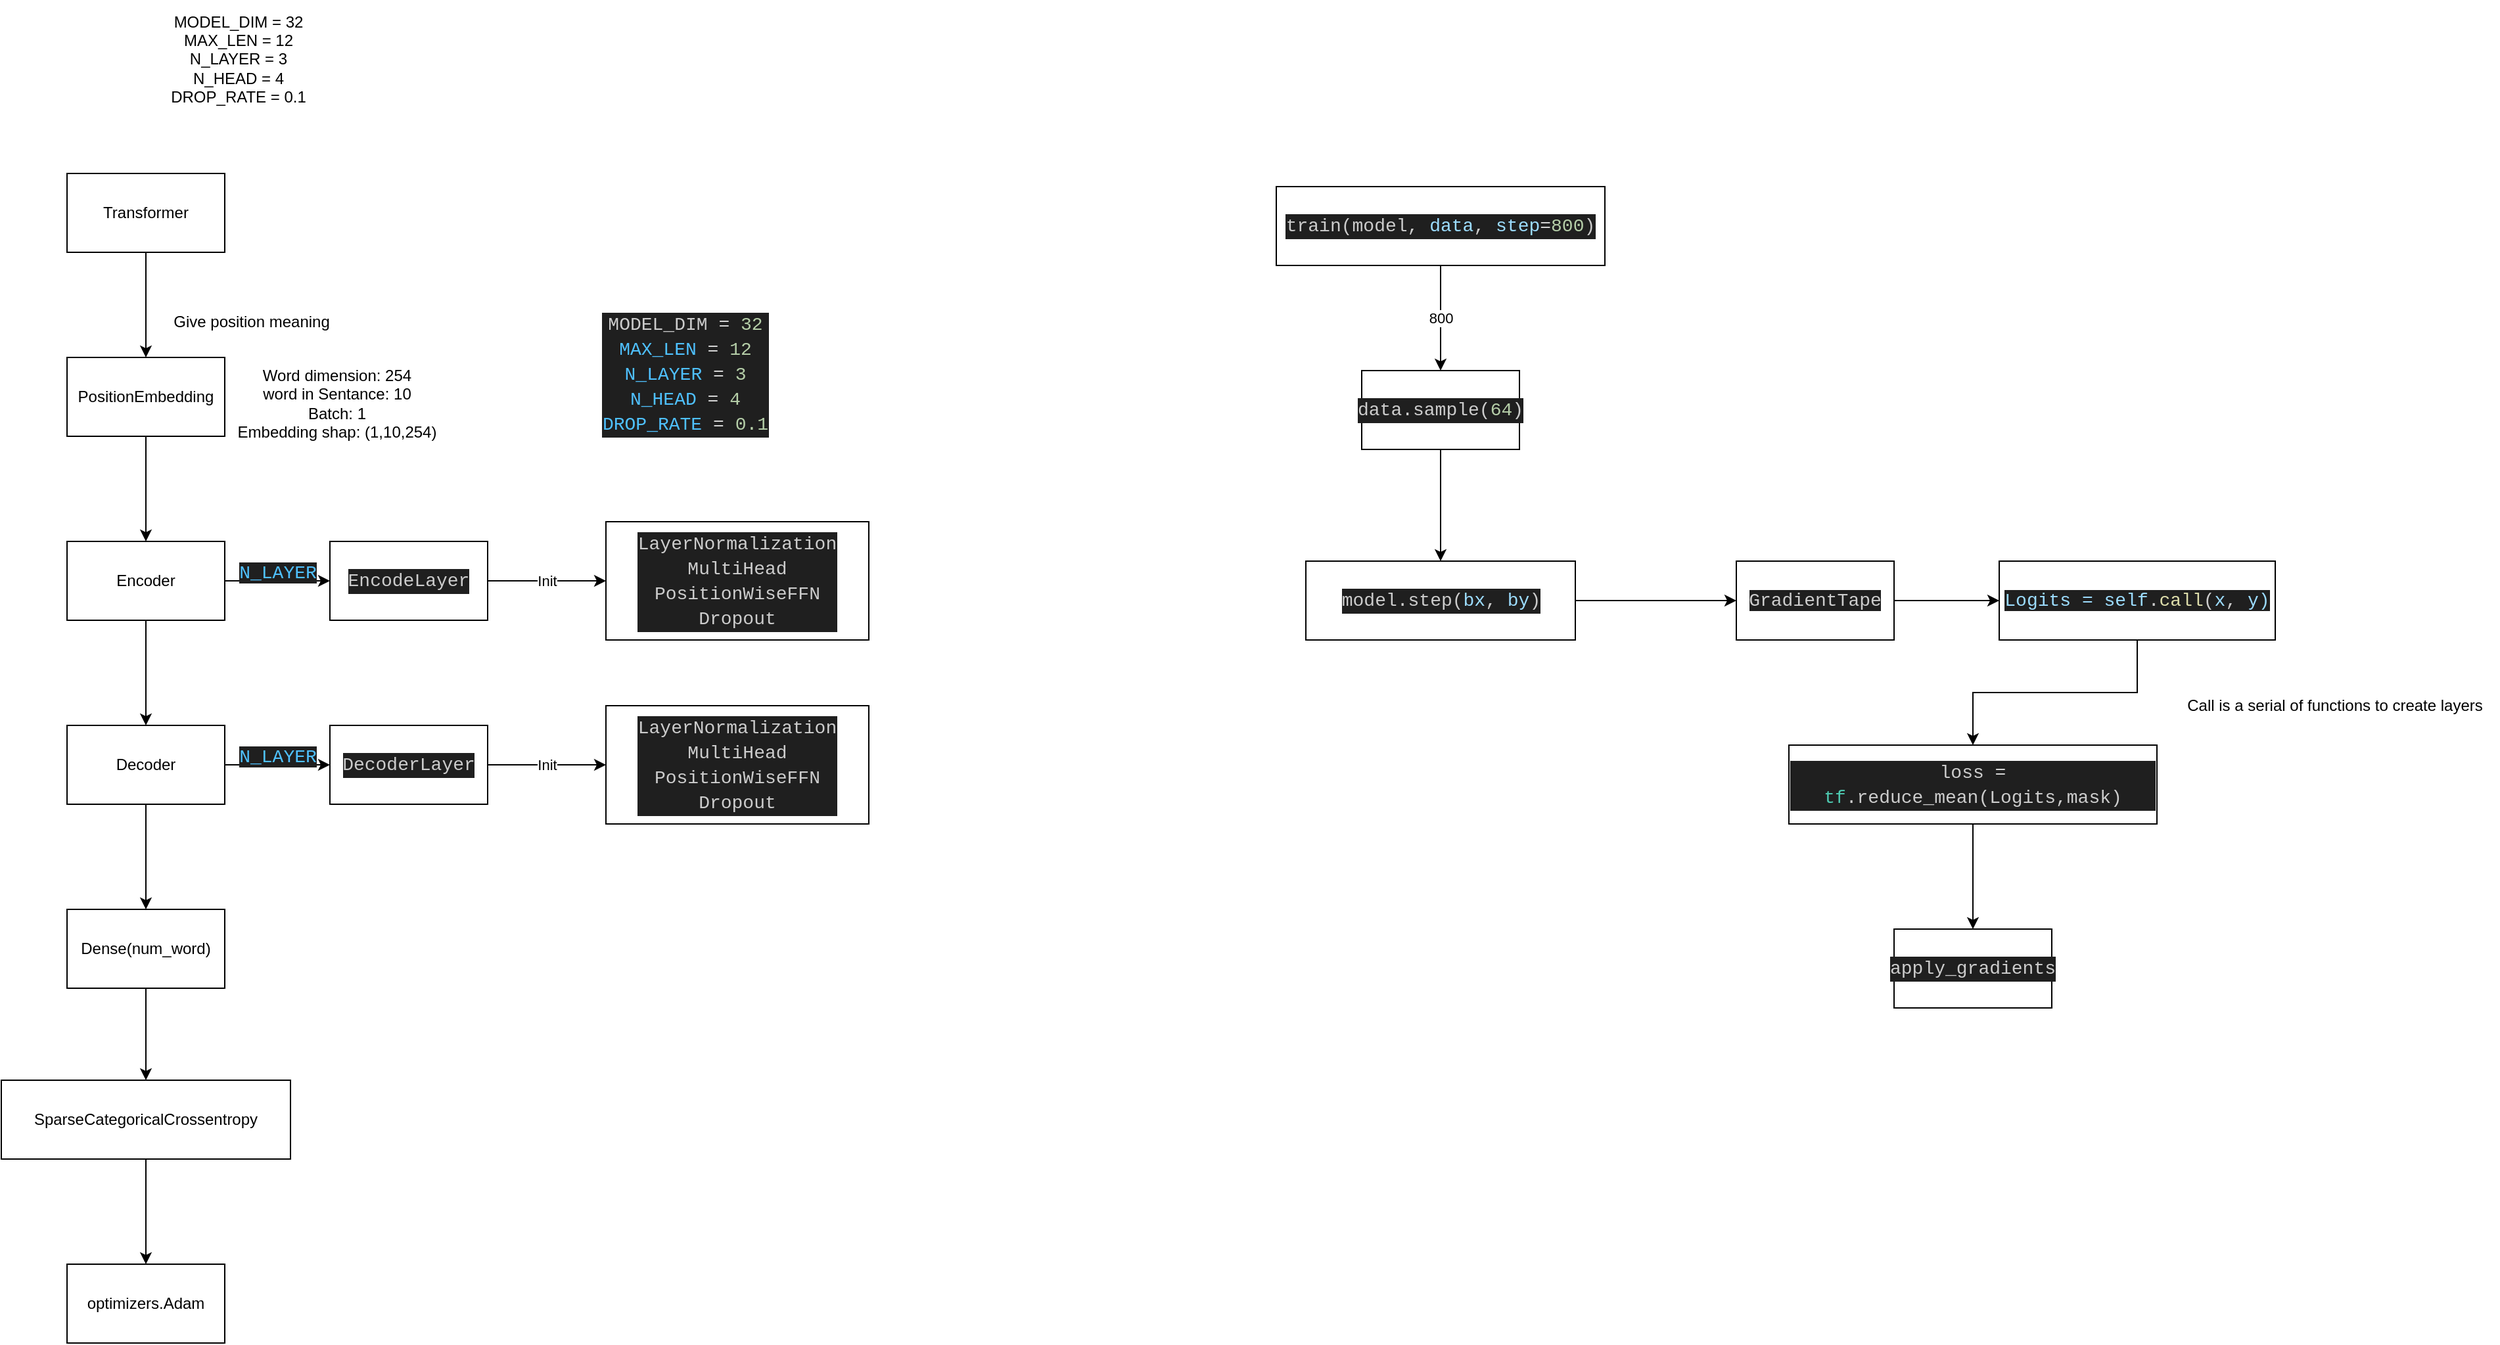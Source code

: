 <mxfile version="21.3.2" type="github">
  <diagram name="Page-1" id="HJtw8TuJaZLdFWCIEzNT">
    <mxGraphModel dx="934" dy="508" grid="1" gridSize="10" guides="1" tooltips="1" connect="1" arrows="1" fold="1" page="0" pageScale="1" pageWidth="850" pageHeight="1100" math="0" shadow="0">
      <root>
        <mxCell id="0" />
        <mxCell id="1" parent="0" />
        <mxCell id="TWOqxrJESDVWE0K2RaTB-1" value="" style="edgeStyle=orthogonalEdgeStyle;rounded=0;orthogonalLoop=1;jettySize=auto;html=1;" edge="1" parent="1" source="TWOqxrJESDVWE0K2RaTB-2" target="TWOqxrJESDVWE0K2RaTB-5">
          <mxGeometry relative="1" as="geometry" />
        </mxCell>
        <mxCell id="TWOqxrJESDVWE0K2RaTB-2" value="Transformer" style="whiteSpace=wrap;html=1;" vertex="1" parent="1">
          <mxGeometry x="170" y="170" width="120" height="60" as="geometry" />
        </mxCell>
        <mxCell id="TWOqxrJESDVWE0K2RaTB-3" value="&lt;div&gt;MODEL_DIM = 32&lt;/div&gt;&lt;div&gt;MAX_LEN = 12&lt;/div&gt;&lt;div&gt;N_LAYER = 3&lt;/div&gt;&lt;div&gt;N_HEAD = 4&lt;/div&gt;&lt;div&gt;DROP_RATE = 0.1&lt;/div&gt;" style="text;html=1;align=center;verticalAlign=middle;resizable=0;points=[];autosize=1;strokeColor=none;fillColor=none;" vertex="1" parent="1">
          <mxGeometry x="235" y="38" width="130" height="90" as="geometry" />
        </mxCell>
        <mxCell id="TWOqxrJESDVWE0K2RaTB-4" value="" style="edgeStyle=orthogonalEdgeStyle;rounded=0;orthogonalLoop=1;jettySize=auto;html=1;" edge="1" parent="1" source="TWOqxrJESDVWE0K2RaTB-5" target="TWOqxrJESDVWE0K2RaTB-8">
          <mxGeometry relative="1" as="geometry" />
        </mxCell>
        <mxCell id="TWOqxrJESDVWE0K2RaTB-5" value="PositionEmbedding" style="whiteSpace=wrap;html=1;" vertex="1" parent="1">
          <mxGeometry x="170" y="310" width="120" height="60" as="geometry" />
        </mxCell>
        <mxCell id="TWOqxrJESDVWE0K2RaTB-6" value="" style="edgeStyle=orthogonalEdgeStyle;rounded=0;orthogonalLoop=1;jettySize=auto;html=1;" edge="1" parent="1" source="TWOqxrJESDVWE0K2RaTB-8" target="TWOqxrJESDVWE0K2RaTB-11">
          <mxGeometry relative="1" as="geometry" />
        </mxCell>
        <mxCell id="TWOqxrJESDVWE0K2RaTB-7" value="&#xa;&lt;span style=&quot;color: rgb(79, 193, 255); font-family: Consolas, &amp;quot;Courier New&amp;quot;, monospace; font-size: 14px; font-style: normal; font-variant-ligatures: normal; font-variant-caps: normal; font-weight: 400; letter-spacing: normal; orphans: 2; text-align: center; text-indent: 0px; text-transform: none; widows: 2; word-spacing: 0px; -webkit-text-stroke-width: 0px; background-color: rgb(31, 31, 31); text-decoration-thickness: initial; text-decoration-style: initial; text-decoration-color: initial; float: none; display: inline !important;&quot;&gt;N_LAYER&lt;/span&gt;&#xa;&#xa;" style="edgeStyle=orthogonalEdgeStyle;rounded=0;orthogonalLoop=1;jettySize=auto;html=1;" edge="1" parent="1" source="TWOqxrJESDVWE0K2RaTB-8" target="TWOqxrJESDVWE0K2RaTB-20">
          <mxGeometry relative="1" as="geometry" />
        </mxCell>
        <mxCell id="TWOqxrJESDVWE0K2RaTB-8" value="Encoder" style="whiteSpace=wrap;html=1;" vertex="1" parent="1">
          <mxGeometry x="170" y="450" width="120" height="60" as="geometry" />
        </mxCell>
        <mxCell id="TWOqxrJESDVWE0K2RaTB-9" value="" style="edgeStyle=orthogonalEdgeStyle;rounded=0;orthogonalLoop=1;jettySize=auto;html=1;" edge="1" parent="1" source="TWOqxrJESDVWE0K2RaTB-11" target="TWOqxrJESDVWE0K2RaTB-13">
          <mxGeometry relative="1" as="geometry" />
        </mxCell>
        <mxCell id="TWOqxrJESDVWE0K2RaTB-10" value="&#xa;&lt;span style=&quot;color: rgb(79, 193, 255); font-family: Consolas, &amp;quot;Courier New&amp;quot;, monospace; font-size: 14px; font-style: normal; font-variant-ligatures: normal; font-variant-caps: normal; font-weight: 400; letter-spacing: normal; orphans: 2; text-align: center; text-indent: 0px; text-transform: none; widows: 2; word-spacing: 0px; -webkit-text-stroke-width: 0px; background-color: rgb(31, 31, 31); text-decoration-thickness: initial; text-decoration-style: initial; text-decoration-color: initial; float: none; display: inline !important;&quot;&gt;N_LAYER&lt;/span&gt;&#xa;&#xa;" style="edgeStyle=orthogonalEdgeStyle;rounded=0;orthogonalLoop=1;jettySize=auto;html=1;" edge="1" parent="1" source="TWOqxrJESDVWE0K2RaTB-11" target="TWOqxrJESDVWE0K2RaTB-23">
          <mxGeometry relative="1" as="geometry" />
        </mxCell>
        <mxCell id="TWOqxrJESDVWE0K2RaTB-11" value="Decoder" style="whiteSpace=wrap;html=1;" vertex="1" parent="1">
          <mxGeometry x="170" y="590" width="120" height="60" as="geometry" />
        </mxCell>
        <mxCell id="TWOqxrJESDVWE0K2RaTB-12" value="" style="edgeStyle=orthogonalEdgeStyle;rounded=0;orthogonalLoop=1;jettySize=auto;html=1;" edge="1" parent="1" source="TWOqxrJESDVWE0K2RaTB-13" target="TWOqxrJESDVWE0K2RaTB-15">
          <mxGeometry relative="1" as="geometry" />
        </mxCell>
        <mxCell id="TWOqxrJESDVWE0K2RaTB-13" value="Dense(num_word)" style="whiteSpace=wrap;html=1;" vertex="1" parent="1">
          <mxGeometry x="170" y="730" width="120" height="60" as="geometry" />
        </mxCell>
        <mxCell id="TWOqxrJESDVWE0K2RaTB-14" value="" style="edgeStyle=orthogonalEdgeStyle;rounded=0;orthogonalLoop=1;jettySize=auto;html=1;" edge="1" parent="1" source="TWOqxrJESDVWE0K2RaTB-15" target="TWOqxrJESDVWE0K2RaTB-16">
          <mxGeometry relative="1" as="geometry" />
        </mxCell>
        <mxCell id="TWOqxrJESDVWE0K2RaTB-15" value="SparseCategoricalCrossentropy" style="whiteSpace=wrap;html=1;" vertex="1" parent="1">
          <mxGeometry x="120" y="860" width="220" height="60" as="geometry" />
        </mxCell>
        <mxCell id="TWOqxrJESDVWE0K2RaTB-16" value="optimizers.Adam" style="whiteSpace=wrap;html=1;" vertex="1" parent="1">
          <mxGeometry x="170" y="1000" width="120" height="60" as="geometry" />
        </mxCell>
        <mxCell id="TWOqxrJESDVWE0K2RaTB-17" value="Give position meaning" style="text;html=1;align=center;verticalAlign=middle;resizable=0;points=[];autosize=1;strokeColor=none;fillColor=none;" vertex="1" parent="1">
          <mxGeometry x="240" y="268" width="140" height="30" as="geometry" />
        </mxCell>
        <mxCell id="TWOqxrJESDVWE0K2RaTB-18" value="Word dimension: 254&lt;br&gt;word in Sentance: 10&lt;br&gt;Batch: 1&lt;br&gt;Embedding shap: (1,10,254)" style="text;html=1;align=center;verticalAlign=middle;resizable=0;points=[];autosize=1;strokeColor=none;fillColor=none;" vertex="1" parent="1">
          <mxGeometry x="290" y="310" width="170" height="70" as="geometry" />
        </mxCell>
        <mxCell id="TWOqxrJESDVWE0K2RaTB-19" value="Init" style="edgeStyle=orthogonalEdgeStyle;rounded=0;orthogonalLoop=1;jettySize=auto;html=1;" edge="1" parent="1" source="TWOqxrJESDVWE0K2RaTB-20" target="TWOqxrJESDVWE0K2RaTB-21">
          <mxGeometry relative="1" as="geometry" />
        </mxCell>
        <mxCell id="TWOqxrJESDVWE0K2RaTB-20" value="&lt;div style=&quot;color: rgb(204, 204, 204); background-color: rgb(31, 31, 31); font-family: Consolas, &amp;quot;Courier New&amp;quot;, monospace; font-size: 14px; line-height: 19px;&quot;&gt;EncodeLayer&lt;/div&gt;" style="whiteSpace=wrap;html=1;" vertex="1" parent="1">
          <mxGeometry x="370" y="450" width="120" height="60" as="geometry" />
        </mxCell>
        <mxCell id="TWOqxrJESDVWE0K2RaTB-21" value="&lt;div style=&quot;color: rgb(204, 204, 204); background-color: rgb(31, 31, 31); font-family: Consolas, &amp;quot;Courier New&amp;quot;, monospace; font-size: 14px; line-height: 19px;&quot;&gt;LayerNormalization&lt;br&gt;&lt;div style=&quot;line-height: 19px;&quot;&gt;MultiHead&lt;/div&gt;&lt;div style=&quot;line-height: 19px;&quot;&gt;&lt;div style=&quot;line-height: 19px;&quot;&gt;PositionWiseFFN&lt;br&gt;&lt;div style=&quot;line-height: 19px;&quot;&gt;Dropout&lt;/div&gt;&lt;/div&gt;&lt;/div&gt;&lt;/div&gt;" style="whiteSpace=wrap;html=1;" vertex="1" parent="1">
          <mxGeometry x="580" y="435" width="200" height="90" as="geometry" />
        </mxCell>
        <mxCell id="TWOqxrJESDVWE0K2RaTB-22" value="Init" style="edgeStyle=orthogonalEdgeStyle;rounded=0;orthogonalLoop=1;jettySize=auto;html=1;entryX=0;entryY=0.5;entryDx=0;entryDy=0;" edge="1" parent="1" source="TWOqxrJESDVWE0K2RaTB-23" target="TWOqxrJESDVWE0K2RaTB-24">
          <mxGeometry relative="1" as="geometry" />
        </mxCell>
        <mxCell id="TWOqxrJESDVWE0K2RaTB-23" value="&lt;div style=&quot;color: rgb(204, 204, 204); background-color: rgb(31, 31, 31); font-family: Consolas, &amp;quot;Courier New&amp;quot;, monospace; font-size: 14px; line-height: 19px;&quot;&gt;DecoderLayer&lt;/div&gt;" style="whiteSpace=wrap;html=1;" vertex="1" parent="1">
          <mxGeometry x="370" y="590" width="120" height="60" as="geometry" />
        </mxCell>
        <mxCell id="TWOqxrJESDVWE0K2RaTB-24" value="&lt;div style=&quot;color: rgb(204, 204, 204); background-color: rgb(31, 31, 31); font-family: Consolas, &amp;quot;Courier New&amp;quot;, monospace; font-size: 14px; line-height: 19px;&quot;&gt;LayerNormalization&lt;br&gt;&lt;div style=&quot;line-height: 19px;&quot;&gt;MultiHead&lt;/div&gt;&lt;div style=&quot;line-height: 19px;&quot;&gt;&lt;div style=&quot;line-height: 19px;&quot;&gt;PositionWiseFFN&lt;br&gt;&lt;div style=&quot;line-height: 19px;&quot;&gt;Dropout&lt;/div&gt;&lt;/div&gt;&lt;/div&gt;&lt;/div&gt;" style="whiteSpace=wrap;html=1;" vertex="1" parent="1">
          <mxGeometry x="580" y="575" width="200" height="90" as="geometry" />
        </mxCell>
        <mxCell id="TWOqxrJESDVWE0K2RaTB-25" value="&lt;div style=&quot;color: rgb(204, 204, 204); background-color: rgb(31, 31, 31); font-family: Consolas, &amp;quot;Courier New&amp;quot;, monospace; font-size: 14px; line-height: 19px;&quot;&gt;&lt;div&gt;MODEL_DIM &lt;span style=&quot;color: #d4d4d4;&quot;&gt;=&lt;/span&gt; &lt;span style=&quot;color: #b5cea8;&quot;&gt;32&lt;/span&gt;&lt;/div&gt;&lt;div&gt;&lt;span style=&quot;color: #4fc1ff;&quot;&gt;MAX_LEN&lt;/span&gt; &lt;span style=&quot;color: #d4d4d4;&quot;&gt;=&lt;/span&gt; &lt;span style=&quot;color: #b5cea8;&quot;&gt;12&lt;/span&gt;&lt;/div&gt;&lt;div&gt;&lt;span style=&quot;color: #4fc1ff;&quot;&gt;N_LAYER&lt;/span&gt; &lt;span style=&quot;color: #d4d4d4;&quot;&gt;=&lt;/span&gt; &lt;span style=&quot;color: #b5cea8;&quot;&gt;3&lt;/span&gt;&lt;/div&gt;&lt;div&gt;&lt;span style=&quot;color: #4fc1ff;&quot;&gt;N_HEAD&lt;/span&gt; &lt;span style=&quot;color: #d4d4d4;&quot;&gt;=&lt;/span&gt; &lt;span style=&quot;color: #b5cea8;&quot;&gt;4&lt;/span&gt;&lt;/div&gt;&lt;div&gt;&lt;span style=&quot;color: #4fc1ff;&quot;&gt;DROP_RATE&lt;/span&gt; &lt;span style=&quot;color: #d4d4d4;&quot;&gt;=&lt;/span&gt; &lt;span style=&quot;color: #b5cea8;&quot;&gt;0.1&lt;/span&gt;&lt;/div&gt;&lt;/div&gt;" style="text;html=1;align=center;verticalAlign=middle;resizable=0;points=[];autosize=1;strokeColor=none;fillColor=none;" vertex="1" parent="1">
          <mxGeometry x="570" y="268" width="140" height="110" as="geometry" />
        </mxCell>
        <mxCell id="TWOqxrJESDVWE0K2RaTB-26" value="800" style="edgeStyle=orthogonalEdgeStyle;rounded=0;orthogonalLoop=1;jettySize=auto;html=1;" edge="1" parent="1" source="TWOqxrJESDVWE0K2RaTB-27" target="TWOqxrJESDVWE0K2RaTB-29">
          <mxGeometry relative="1" as="geometry" />
        </mxCell>
        <mxCell id="TWOqxrJESDVWE0K2RaTB-27" value="&lt;div style=&quot;color: rgb(204, 204, 204); background-color: rgb(31, 31, 31); font-family: Consolas, &amp;quot;Courier New&amp;quot;, monospace; font-size: 14px; line-height: 19px;&quot;&gt;train&lt;span style=&quot;&quot;&gt;(&lt;/span&gt;model&lt;span style=&quot;&quot;&gt;, &lt;/span&gt;&lt;span style=&quot;color: rgb(156, 220, 254);&quot;&gt;data&lt;/span&gt;, &lt;span style=&quot;color: rgb(156, 220, 254);&quot;&gt;step&lt;/span&gt;&lt;span style=&quot;color: rgb(212, 212, 212);&quot;&gt;=&lt;/span&gt;&lt;span style=&quot;color: rgb(181, 206, 168);&quot;&gt;800&lt;/span&gt;)&lt;br&gt;&lt;/div&gt;" style="whiteSpace=wrap;html=1;" vertex="1" parent="1">
          <mxGeometry x="1090" y="180" width="250" height="60" as="geometry" />
        </mxCell>
        <mxCell id="TWOqxrJESDVWE0K2RaTB-28" value="" style="edgeStyle=orthogonalEdgeStyle;rounded=0;orthogonalLoop=1;jettySize=auto;html=1;" edge="1" parent="1" source="TWOqxrJESDVWE0K2RaTB-29" target="TWOqxrJESDVWE0K2RaTB-31">
          <mxGeometry relative="1" as="geometry" />
        </mxCell>
        <mxCell id="TWOqxrJESDVWE0K2RaTB-29" value="&lt;div style=&quot;color: rgb(204, 204, 204); background-color: rgb(31, 31, 31); font-family: Consolas, &amp;quot;Courier New&amp;quot;, monospace; font-size: 14px; line-height: 19px;&quot;&gt;data.sample(&lt;span style=&quot;color: #b5cea8;&quot;&gt;64&lt;/span&gt;)&lt;/div&gt;" style="whiteSpace=wrap;html=1;" vertex="1" parent="1">
          <mxGeometry x="1155" y="320" width="120" height="60" as="geometry" />
        </mxCell>
        <mxCell id="TWOqxrJESDVWE0K2RaTB-30" value="" style="edgeStyle=orthogonalEdgeStyle;rounded=0;orthogonalLoop=1;jettySize=auto;html=1;" edge="1" parent="1" source="TWOqxrJESDVWE0K2RaTB-31" target="TWOqxrJESDVWE0K2RaTB-33">
          <mxGeometry relative="1" as="geometry" />
        </mxCell>
        <mxCell id="TWOqxrJESDVWE0K2RaTB-31" value="&lt;div style=&quot;color: rgb(204, 204, 204); background-color: rgb(31, 31, 31); font-family: Consolas, &amp;quot;Courier New&amp;quot;, monospace; font-size: 14px; line-height: 19px;&quot;&gt;model.step(&lt;span style=&quot;color: #9cdcfe;&quot;&gt;bx&lt;/span&gt;, &lt;span style=&quot;color: #9cdcfe;&quot;&gt;by&lt;/span&gt;)&lt;/div&gt;" style="whiteSpace=wrap;html=1;" vertex="1" parent="1">
          <mxGeometry x="1112.5" y="465" width="205" height="60" as="geometry" />
        </mxCell>
        <mxCell id="TWOqxrJESDVWE0K2RaTB-32" value="" style="edgeStyle=orthogonalEdgeStyle;rounded=0;orthogonalLoop=1;jettySize=auto;html=1;" edge="1" parent="1" source="TWOqxrJESDVWE0K2RaTB-33" target="TWOqxrJESDVWE0K2RaTB-35">
          <mxGeometry relative="1" as="geometry" />
        </mxCell>
        <mxCell id="TWOqxrJESDVWE0K2RaTB-33" value="&lt;span style=&quot;color: rgb(204, 204, 204); background-color: rgb(31, 31, 31); font-family: Consolas, &amp;quot;Courier New&amp;quot;, monospace; font-size: 14px;&quot;&gt;GradientTape&lt;/span&gt;" style="whiteSpace=wrap;html=1;" vertex="1" parent="1">
          <mxGeometry x="1440" y="465" width="120" height="60" as="geometry" />
        </mxCell>
        <mxCell id="TWOqxrJESDVWE0K2RaTB-34" value="" style="edgeStyle=orthogonalEdgeStyle;rounded=0;orthogonalLoop=1;jettySize=auto;html=1;" edge="1" parent="1" source="TWOqxrJESDVWE0K2RaTB-35" target="TWOqxrJESDVWE0K2RaTB-37">
          <mxGeometry relative="1" as="geometry" />
        </mxCell>
        <mxCell id="TWOqxrJESDVWE0K2RaTB-35" value="&lt;span style=&quot;background-color: rgb(31, 31, 31); font-family: Consolas, &amp;quot;Courier New&amp;quot;, monospace; font-size: 14px; color: rgb(156, 220, 254);&quot;&gt;Logits = self&lt;/span&gt;&lt;span style=&quot;background-color: rgb(31, 31, 31); color: rgb(204, 204, 204); font-family: Consolas, &amp;quot;Courier New&amp;quot;, monospace; font-size: 14px;&quot;&gt;.&lt;/span&gt;&lt;span style=&quot;background-color: rgb(31, 31, 31); font-family: Consolas, &amp;quot;Courier New&amp;quot;, monospace; font-size: 14px; color: rgb(220, 220, 170);&quot;&gt;call&lt;/span&gt;&lt;span style=&quot;background-color: rgb(31, 31, 31); color: rgb(204, 204, 204); font-family: Consolas, &amp;quot;Courier New&amp;quot;, monospace; font-size: 14px;&quot;&gt;(&lt;/span&gt;&lt;span style=&quot;background-color: rgb(31, 31, 31); font-family: Consolas, &amp;quot;Courier New&amp;quot;, monospace; font-size: 14px; color: rgb(156, 220, 254);&quot;&gt;x&lt;/span&gt;&lt;span style=&quot;background-color: rgb(31, 31, 31); color: rgb(204, 204, 204); font-family: Consolas, &amp;quot;Courier New&amp;quot;, monospace; font-size: 14px;&quot;&gt;, &lt;/span&gt;&lt;span style=&quot;background-color: rgb(31, 31, 31); font-family: Consolas, &amp;quot;Courier New&amp;quot;, monospace; font-size: 14px; color: rgb(156, 220, 254);&quot;&gt;y)&lt;/span&gt;" style="whiteSpace=wrap;html=1;" vertex="1" parent="1">
          <mxGeometry x="1640" y="465" width="210" height="60" as="geometry" />
        </mxCell>
        <mxCell id="TWOqxrJESDVWE0K2RaTB-36" value="" style="edgeStyle=orthogonalEdgeStyle;rounded=0;orthogonalLoop=1;jettySize=auto;html=1;" edge="1" parent="1" source="TWOqxrJESDVWE0K2RaTB-37" target="TWOqxrJESDVWE0K2RaTB-38">
          <mxGeometry relative="1" as="geometry" />
        </mxCell>
        <mxCell id="TWOqxrJESDVWE0K2RaTB-37" value="&lt;div style=&quot;color: rgb(204, 204, 204); background-color: rgb(31, 31, 31); font-family: Consolas, &amp;quot;Courier New&amp;quot;, monospace; font-size: 14px; line-height: 19px;&quot;&gt;loss &lt;span style=&quot;color: #d4d4d4;&quot;&gt;=&lt;/span&gt; &lt;span style=&quot;color: #4ec9b0;&quot;&gt;tf&lt;/span&gt;.reduce_mean(Logits,mask)&lt;/div&gt;" style="whiteSpace=wrap;html=1;" vertex="1" parent="1">
          <mxGeometry x="1480" y="605" width="280" height="60" as="geometry" />
        </mxCell>
        <mxCell id="TWOqxrJESDVWE0K2RaTB-38" value="&lt;div style=&quot;color: rgb(204, 204, 204); background-color: rgb(31, 31, 31); font-family: Consolas, &amp;quot;Courier New&amp;quot;, monospace; font-size: 14px; line-height: 19px;&quot;&gt;apply_gradients&lt;/div&gt;" style="whiteSpace=wrap;html=1;" vertex="1" parent="1">
          <mxGeometry x="1560" y="745" width="120" height="60" as="geometry" />
        </mxCell>
        <mxCell id="TWOqxrJESDVWE0K2RaTB-39" value="Call is a serial of functions to create layers" style="text;html=1;align=center;verticalAlign=middle;resizable=0;points=[];autosize=1;strokeColor=none;fillColor=none;" vertex="1" parent="1">
          <mxGeometry x="1770" y="560" width="250" height="30" as="geometry" />
        </mxCell>
      </root>
    </mxGraphModel>
  </diagram>
</mxfile>
